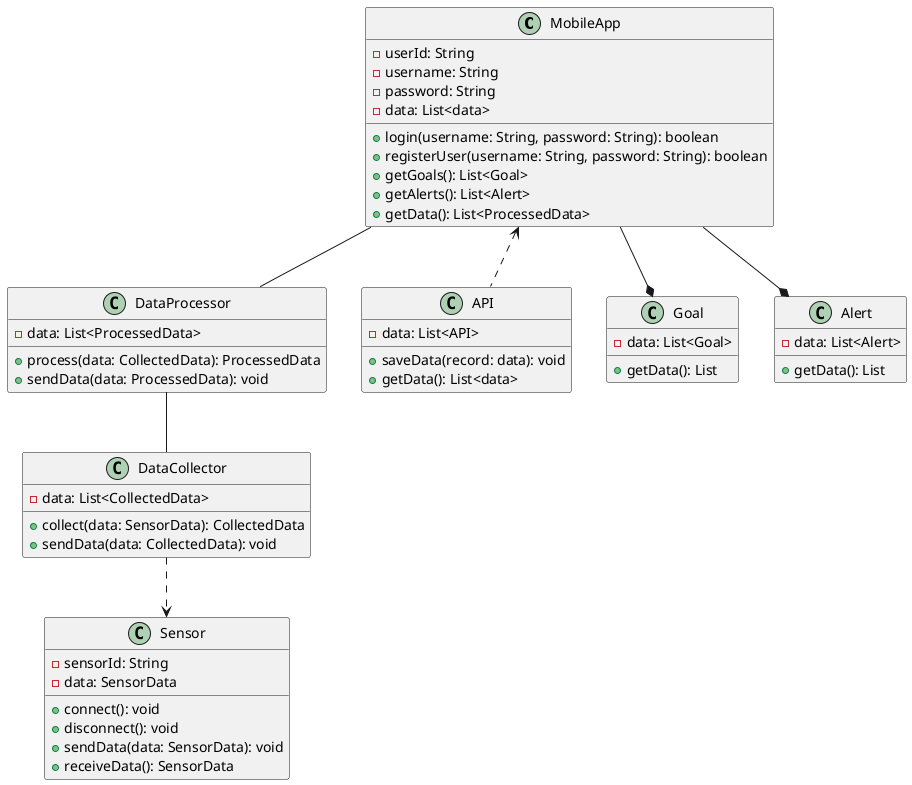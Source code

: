 @startuml
class MobileApp {
  - userId: String
  - username: String
  - password: String
  - data: List<data>
  + login(username: String, password: String): boolean
  + registerUser(username: String, password: String): boolean
  + getGoals(): List<Goal>
  + getAlerts(): List<Alert>
  + getData(): List<ProcessedData>
}

class Sensor {
  - sensorId: String
  - data: SensorData
  + connect(): void
  + disconnect(): void
  + sendData(data: SensorData): void
  + receiveData(): SensorData
}

class DataProcessor {
  - data: List<ProcessedData>
  + process(data: CollectedData): ProcessedData
  + sendData(data: ProcessedData): void
}

class API {
  - data: List<API>
  + saveData(record: data): void
  + getData(): List<data>
}

class Goal {
  - data: List<Goal>
  + getData(): List
}

class Alert {
  - data: List<Alert>
  + getData(): List
}

class DataCollector {
  - data: List<CollectedData>
  + collect(data: SensorData): CollectedData
  + sendData(data: CollectedData): void
}

DataCollector ..> Sensor
MobileApp --* Goal
MobileApp --* Alert
MobileApp -- DataProcessor
DataProcessor -- DataCollector
MobileApp <.. API

@enduml
